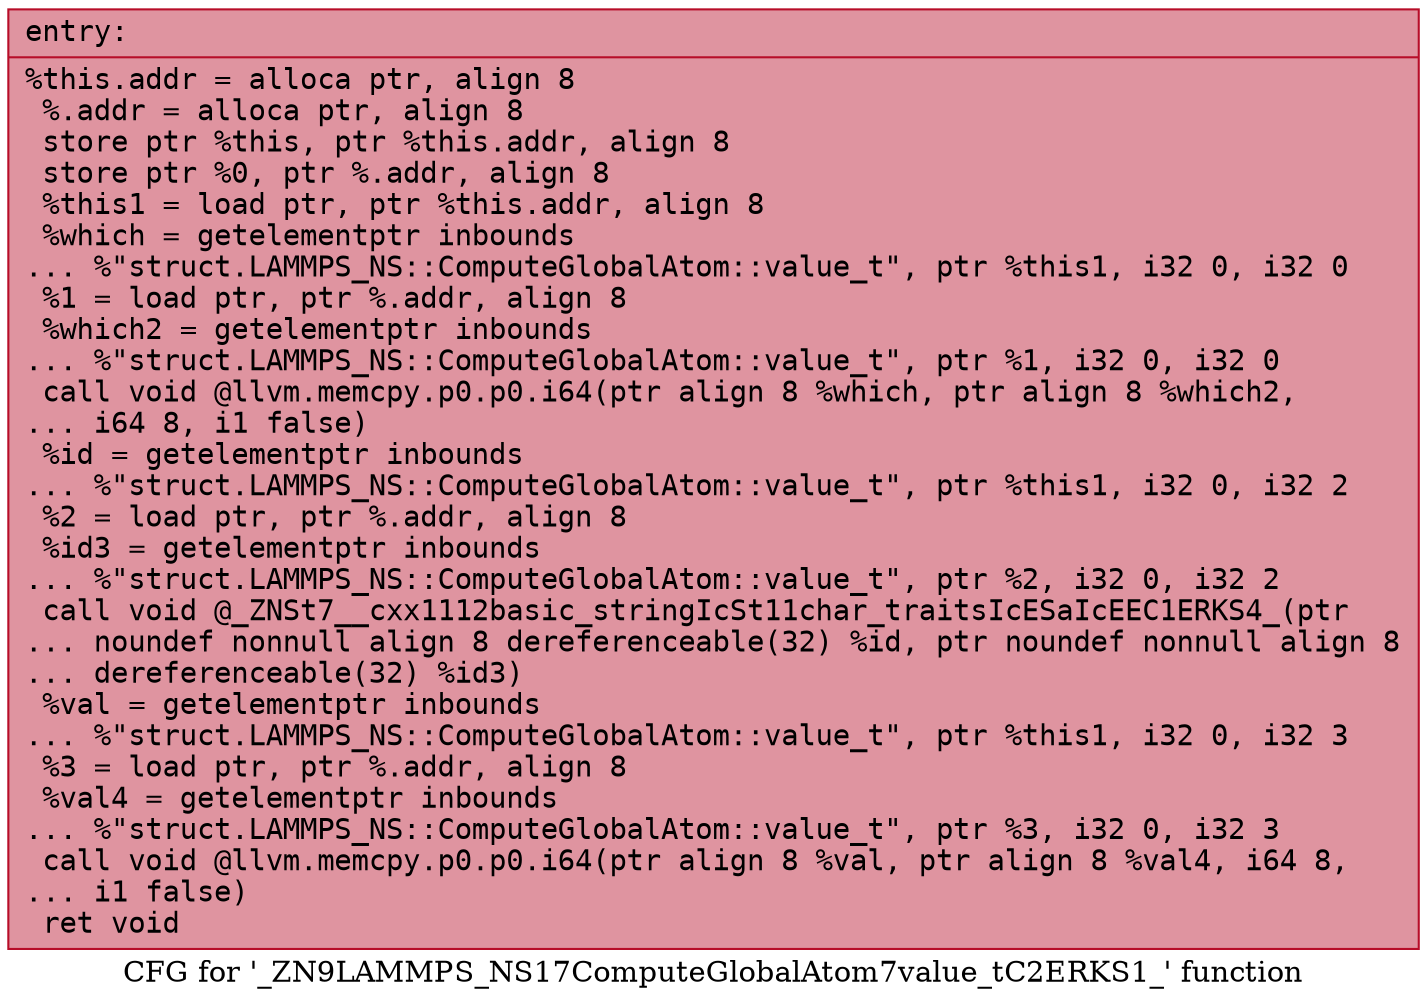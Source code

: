 digraph "CFG for '_ZN9LAMMPS_NS17ComputeGlobalAtom7value_tC2ERKS1_' function" {
	label="CFG for '_ZN9LAMMPS_NS17ComputeGlobalAtom7value_tC2ERKS1_' function";

	Node0x56131ebcad80 [shape=record,color="#b70d28ff", style=filled, fillcolor="#b70d2870" fontname="Courier",label="{entry:\l|  %this.addr = alloca ptr, align 8\l  %.addr = alloca ptr, align 8\l  store ptr %this, ptr %this.addr, align 8\l  store ptr %0, ptr %.addr, align 8\l  %this1 = load ptr, ptr %this.addr, align 8\l  %which = getelementptr inbounds\l... %\"struct.LAMMPS_NS::ComputeGlobalAtom::value_t\", ptr %this1, i32 0, i32 0\l  %1 = load ptr, ptr %.addr, align 8\l  %which2 = getelementptr inbounds\l... %\"struct.LAMMPS_NS::ComputeGlobalAtom::value_t\", ptr %1, i32 0, i32 0\l  call void @llvm.memcpy.p0.p0.i64(ptr align 8 %which, ptr align 8 %which2,\l... i64 8, i1 false)\l  %id = getelementptr inbounds\l... %\"struct.LAMMPS_NS::ComputeGlobalAtom::value_t\", ptr %this1, i32 0, i32 2\l  %2 = load ptr, ptr %.addr, align 8\l  %id3 = getelementptr inbounds\l... %\"struct.LAMMPS_NS::ComputeGlobalAtom::value_t\", ptr %2, i32 0, i32 2\l  call void @_ZNSt7__cxx1112basic_stringIcSt11char_traitsIcESaIcEEC1ERKS4_(ptr\l... noundef nonnull align 8 dereferenceable(32) %id, ptr noundef nonnull align 8\l... dereferenceable(32) %id3)\l  %val = getelementptr inbounds\l... %\"struct.LAMMPS_NS::ComputeGlobalAtom::value_t\", ptr %this1, i32 0, i32 3\l  %3 = load ptr, ptr %.addr, align 8\l  %val4 = getelementptr inbounds\l... %\"struct.LAMMPS_NS::ComputeGlobalAtom::value_t\", ptr %3, i32 0, i32 3\l  call void @llvm.memcpy.p0.p0.i64(ptr align 8 %val, ptr align 8 %val4, i64 8,\l... i1 false)\l  ret void\l}"];
}
